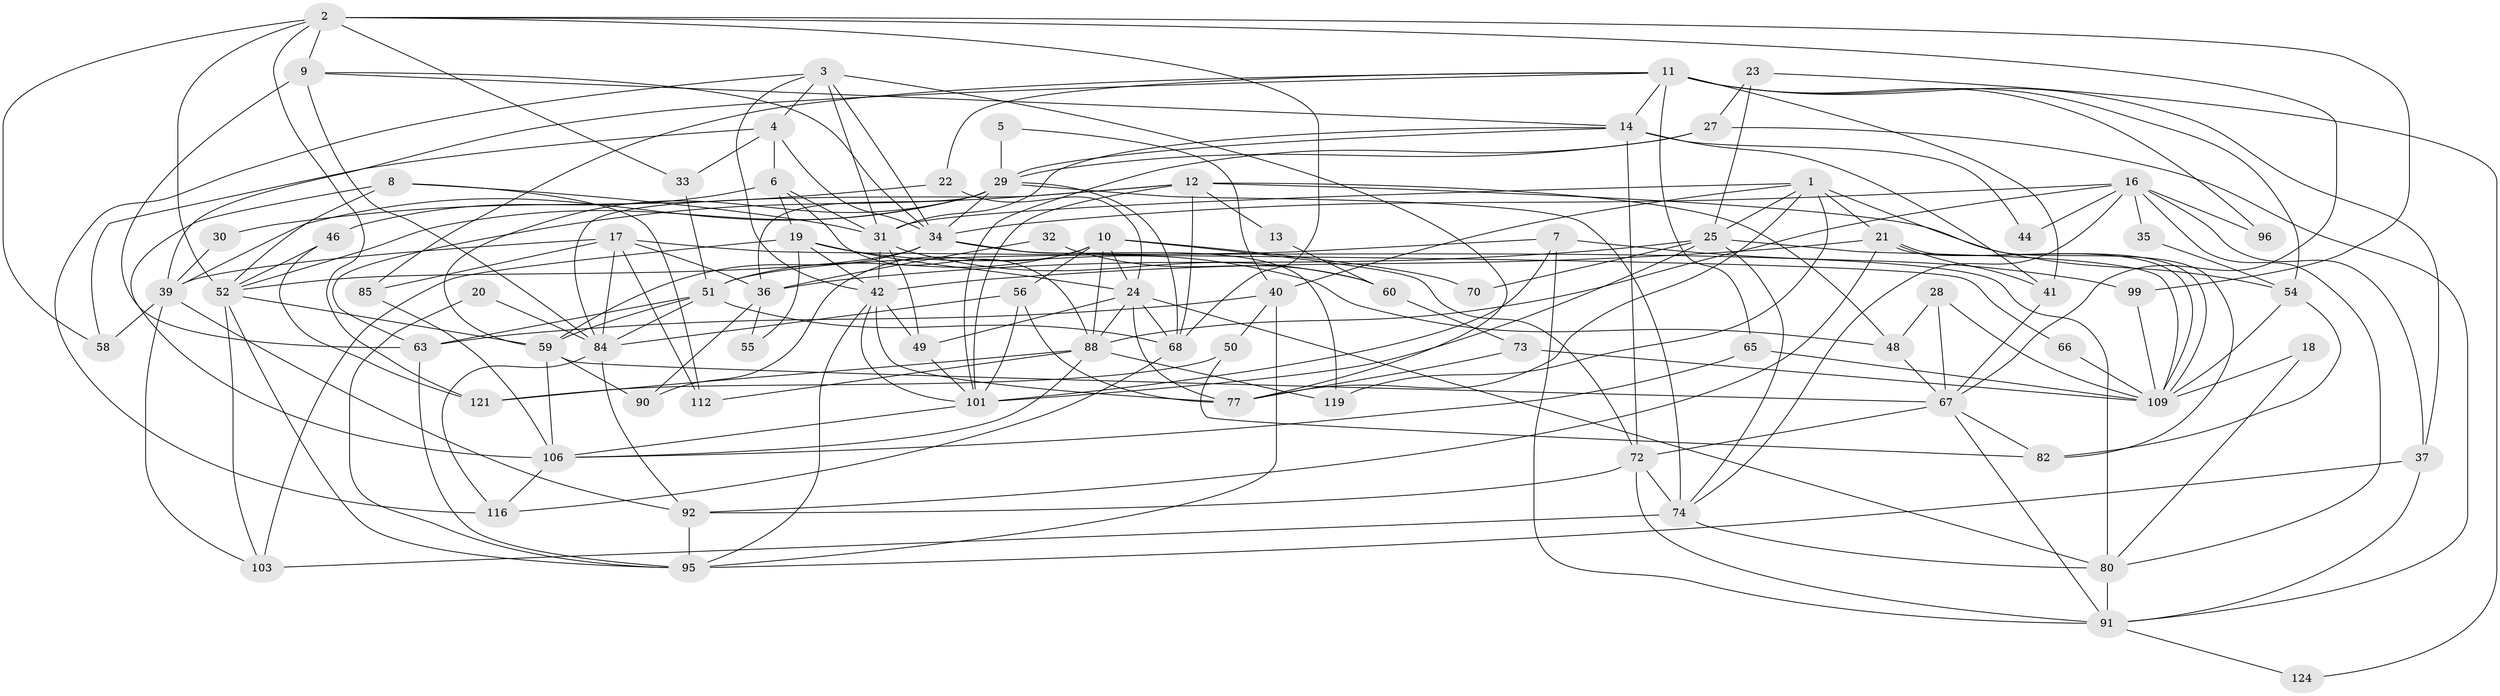 // original degree distribution, {5: 0.16, 4: 0.32, 3: 0.248, 2: 0.128, 6: 0.088, 7: 0.056}
// Generated by graph-tools (version 1.1) at 2025/11/02/27/25 16:11:18]
// undirected, 82 vertices, 205 edges
graph export_dot {
graph [start="1"]
  node [color=gray90,style=filled];
  1 [super="+43"];
  2 [super="+15"];
  3 [super="+93"];
  4 [super="+71"];
  5;
  6 [super="+78"];
  7 [super="+47"];
  8;
  9;
  10 [super="+89"];
  11 [super="+83"];
  12 [super="+98"];
  13;
  14 [super="+26"];
  16 [super="+81"];
  17 [super="+53"];
  18;
  19 [super="+64"];
  20;
  21;
  22;
  23;
  24 [super="+114"];
  25 [super="+113"];
  27 [super="+61"];
  28 [super="+38"];
  29 [super="+76"];
  30;
  31 [super="+45"];
  32;
  33;
  34 [super="+57"];
  35;
  36 [super="+118"];
  37;
  39 [super="+100"];
  40 [super="+62"];
  41;
  42 [super="+122"];
  44;
  46;
  48;
  49 [super="+104"];
  50;
  51 [super="+79"];
  52 [super="+108"];
  54 [super="+102"];
  55;
  56;
  58 [super="+97"];
  59 [super="+125"];
  60;
  63 [super="+75"];
  65;
  66;
  67 [super="+69"];
  68 [super="+107"];
  70;
  72;
  73;
  74 [super="+111"];
  77 [super="+86"];
  80 [super="+87"];
  82 [super="+94"];
  84 [super="+117"];
  85;
  88 [super="+120"];
  90;
  91;
  92 [super="+105"];
  95;
  96;
  99;
  101 [super="+110"];
  103;
  106 [super="+123"];
  109 [super="+115"];
  112;
  116;
  119;
  121;
  124;
  1 -- 31;
  1 -- 119;
  1 -- 25;
  1 -- 82;
  1 -- 40;
  1 -- 77;
  1 -- 21;
  2 -- 52;
  2 -- 99;
  2 -- 121;
  2 -- 33;
  2 -- 67;
  2 -- 68;
  2 -- 9;
  2 -- 58;
  3 -- 34;
  3 -- 42;
  3 -- 4;
  3 -- 116;
  3 -- 77;
  3 -- 31;
  4 -- 33;
  4 -- 34;
  4 -- 6;
  4 -- 58;
  5 -- 29 [weight=2];
  5 -- 40;
  6 -- 88;
  6 -- 19;
  6 -- 46;
  6 -- 31;
  7 -- 91;
  7 -- 99;
  7 -- 51;
  7 -- 101;
  8 -- 112;
  8 -- 31;
  8 -- 52;
  8 -- 106;
  9 -- 63;
  9 -- 14;
  9 -- 34;
  9 -- 84;
  10 -- 70;
  10 -- 88;
  10 -- 51;
  10 -- 56;
  10 -- 90;
  10 -- 24;
  10 -- 72;
  11 -- 39;
  11 -- 22;
  11 -- 37;
  11 -- 54;
  11 -- 96;
  11 -- 65;
  11 -- 85;
  11 -- 41;
  11 -- 14;
  12 -- 68;
  12 -- 54;
  12 -- 48;
  12 -- 13;
  12 -- 101;
  12 -- 63;
  12 -- 84;
  13 -- 60;
  14 -- 29;
  14 -- 44;
  14 -- 72;
  14 -- 31;
  14 -- 41;
  16 -- 37;
  16 -- 44;
  16 -- 80;
  16 -- 34;
  16 -- 35;
  16 -- 96;
  16 -- 88;
  16 -- 74;
  17 -- 85;
  17 -- 39;
  17 -- 66;
  17 -- 112;
  17 -- 36;
  17 -- 84;
  18 -- 109;
  18 -- 80;
  19 -- 103;
  19 -- 48;
  19 -- 55;
  19 -- 24;
  19 -- 42;
  20 -- 95;
  20 -- 84;
  21 -- 109;
  21 -- 109;
  21 -- 92;
  21 -- 41;
  21 -- 42;
  22 -- 24;
  22 -- 30;
  23 -- 124;
  23 -- 27;
  23 -- 25;
  24 -- 68;
  24 -- 77;
  24 -- 80;
  24 -- 88;
  24 -- 49;
  25 -- 36;
  25 -- 70;
  25 -- 101;
  25 -- 74;
  25 -- 109;
  27 -- 101;
  27 -- 91;
  27 -- 29;
  28 -- 109;
  28 -- 48;
  28 -- 67;
  29 -- 59;
  29 -- 34;
  29 -- 52;
  29 -- 68;
  29 -- 36;
  29 -- 39;
  29 -- 74;
  30 -- 39;
  31 -- 49;
  31 -- 42;
  31 -- 60;
  32 -- 60;
  32 -- 36;
  33 -- 51;
  34 -- 80;
  34 -- 59;
  34 -- 52;
  34 -- 119;
  35 -- 54;
  36 -- 90;
  36 -- 55;
  37 -- 91;
  37 -- 95;
  39 -- 92;
  39 -- 58 [weight=2];
  39 -- 103;
  40 -- 95;
  40 -- 63;
  40 -- 50;
  41 -- 67;
  42 -- 95;
  42 -- 77;
  42 -- 101;
  42 -- 49;
  46 -- 121;
  46 -- 52;
  48 -- 67;
  49 -- 101;
  50 -- 121;
  50 -- 82;
  51 -- 59;
  51 -- 84;
  51 -- 63;
  51 -- 68;
  52 -- 103;
  52 -- 59;
  52 -- 95;
  54 -- 82;
  54 -- 109;
  56 -- 77;
  56 -- 101;
  56 -- 84;
  59 -- 90;
  59 -- 106;
  59 -- 67;
  60 -- 73;
  63 -- 95;
  65 -- 106;
  65 -- 109;
  66 -- 109;
  67 -- 72;
  67 -- 91;
  67 -- 82;
  68 -- 116;
  72 -- 74;
  72 -- 91;
  72 -- 92;
  73 -- 109;
  73 -- 77;
  74 -- 103;
  74 -- 80;
  80 -- 91;
  84 -- 116;
  84 -- 92;
  85 -- 106;
  88 -- 121;
  88 -- 112;
  88 -- 106;
  88 -- 119;
  91 -- 124;
  92 -- 95;
  99 -- 109;
  101 -- 106;
  106 -- 116;
}
